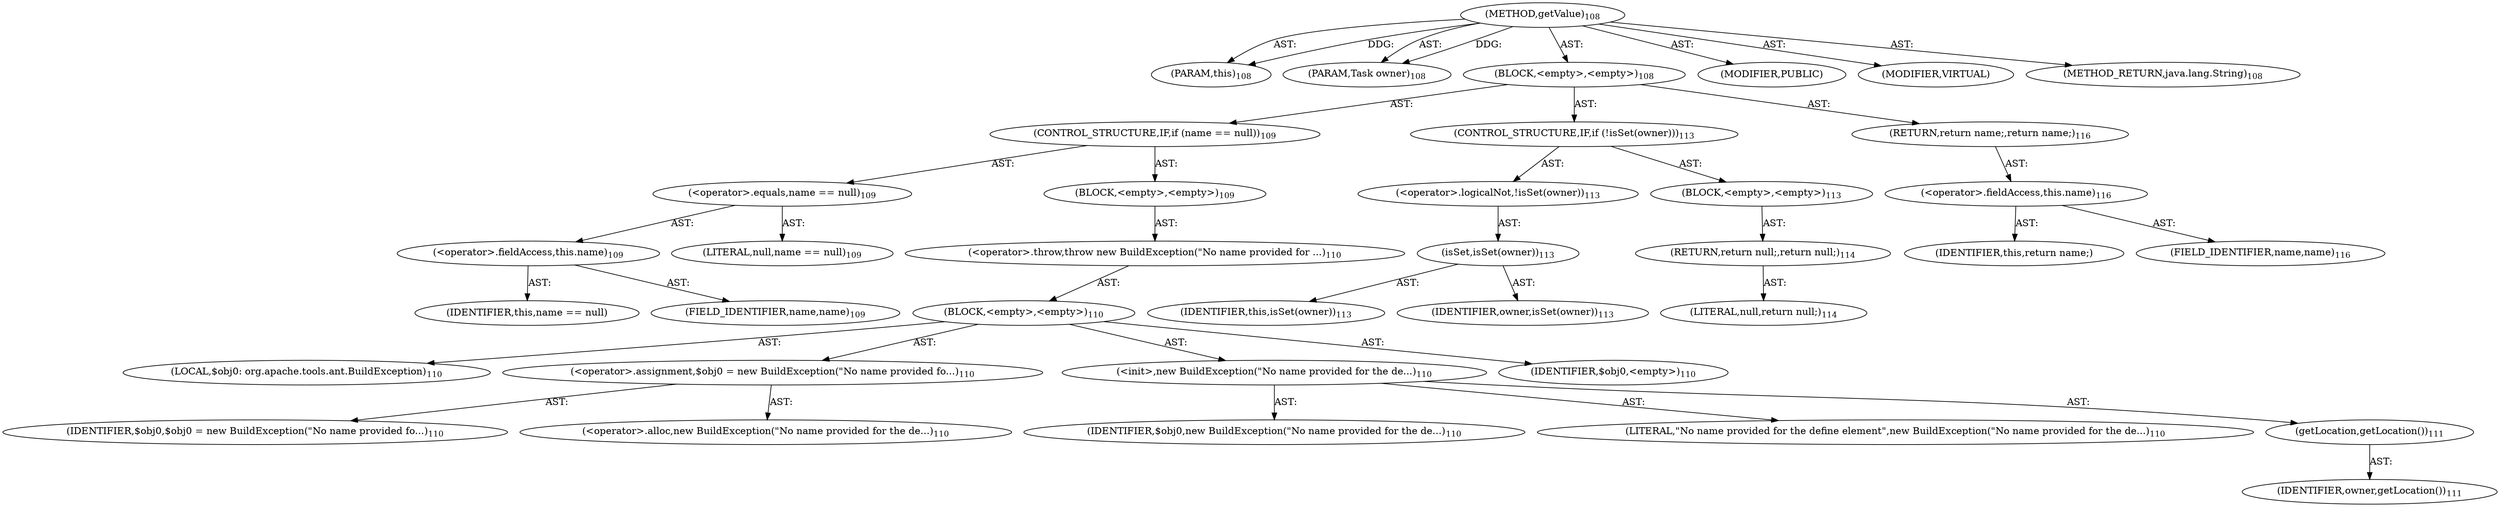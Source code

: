 digraph "getValue" {  
"111669149700" [label = <(METHOD,getValue)<SUB>108</SUB>> ]
"115964116995" [label = <(PARAM,this)<SUB>108</SUB>> ]
"115964117000" [label = <(PARAM,Task owner)<SUB>108</SUB>> ]
"25769803780" [label = <(BLOCK,&lt;empty&gt;,&lt;empty&gt;)<SUB>108</SUB>> ]
"47244640256" [label = <(CONTROL_STRUCTURE,IF,if (name == null))<SUB>109</SUB>> ]
"30064771079" [label = <(&lt;operator&gt;.equals,name == null)<SUB>109</SUB>> ]
"30064771080" [label = <(&lt;operator&gt;.fieldAccess,this.name)<SUB>109</SUB>> ]
"68719476744" [label = <(IDENTIFIER,this,name == null)> ]
"55834574852" [label = <(FIELD_IDENTIFIER,name,name)<SUB>109</SUB>> ]
"90194313216" [label = <(LITERAL,null,name == null)<SUB>109</SUB>> ]
"25769803781" [label = <(BLOCK,&lt;empty&gt;,&lt;empty&gt;)<SUB>109</SUB>> ]
"30064771081" [label = <(&lt;operator&gt;.throw,throw new BuildException(&quot;No name provided for ...)<SUB>110</SUB>> ]
"25769803782" [label = <(BLOCK,&lt;empty&gt;,&lt;empty&gt;)<SUB>110</SUB>> ]
"94489280512" [label = <(LOCAL,$obj0: org.apache.tools.ant.BuildException)<SUB>110</SUB>> ]
"30064771082" [label = <(&lt;operator&gt;.assignment,$obj0 = new BuildException(&quot;No name provided fo...)<SUB>110</SUB>> ]
"68719476745" [label = <(IDENTIFIER,$obj0,$obj0 = new BuildException(&quot;No name provided fo...)<SUB>110</SUB>> ]
"30064771083" [label = <(&lt;operator&gt;.alloc,new BuildException(&quot;No name provided for the de...)<SUB>110</SUB>> ]
"30064771084" [label = <(&lt;init&gt;,new BuildException(&quot;No name provided for the de...)<SUB>110</SUB>> ]
"68719476746" [label = <(IDENTIFIER,$obj0,new BuildException(&quot;No name provided for the de...)<SUB>110</SUB>> ]
"90194313217" [label = <(LITERAL,&quot;No name provided for the define element&quot;,new BuildException(&quot;No name provided for the de...)<SUB>110</SUB>> ]
"30064771085" [label = <(getLocation,getLocation())<SUB>111</SUB>> ]
"68719476747" [label = <(IDENTIFIER,owner,getLocation())<SUB>111</SUB>> ]
"68719476748" [label = <(IDENTIFIER,$obj0,&lt;empty&gt;)<SUB>110</SUB>> ]
"47244640257" [label = <(CONTROL_STRUCTURE,IF,if (!isSet(owner)))<SUB>113</SUB>> ]
"30064771086" [label = <(&lt;operator&gt;.logicalNot,!isSet(owner))<SUB>113</SUB>> ]
"30064771087" [label = <(isSet,isSet(owner))<SUB>113</SUB>> ]
"68719476739" [label = <(IDENTIFIER,this,isSet(owner))<SUB>113</SUB>> ]
"68719476749" [label = <(IDENTIFIER,owner,isSet(owner))<SUB>113</SUB>> ]
"25769803783" [label = <(BLOCK,&lt;empty&gt;,&lt;empty&gt;)<SUB>113</SUB>> ]
"146028888065" [label = <(RETURN,return null;,return null;)<SUB>114</SUB>> ]
"90194313218" [label = <(LITERAL,null,return null;)<SUB>114</SUB>> ]
"146028888066" [label = <(RETURN,return name;,return name;)<SUB>116</SUB>> ]
"30064771088" [label = <(&lt;operator&gt;.fieldAccess,this.name)<SUB>116</SUB>> ]
"68719476750" [label = <(IDENTIFIER,this,return name;)> ]
"55834574853" [label = <(FIELD_IDENTIFIER,name,name)<SUB>116</SUB>> ]
"133143986187" [label = <(MODIFIER,PUBLIC)> ]
"133143986188" [label = <(MODIFIER,VIRTUAL)> ]
"128849018884" [label = <(METHOD_RETURN,java.lang.String)<SUB>108</SUB>> ]
  "111669149700" -> "115964116995"  [ label = "AST: "] 
  "111669149700" -> "115964117000"  [ label = "AST: "] 
  "111669149700" -> "25769803780"  [ label = "AST: "] 
  "111669149700" -> "133143986187"  [ label = "AST: "] 
  "111669149700" -> "133143986188"  [ label = "AST: "] 
  "111669149700" -> "128849018884"  [ label = "AST: "] 
  "25769803780" -> "47244640256"  [ label = "AST: "] 
  "25769803780" -> "47244640257"  [ label = "AST: "] 
  "25769803780" -> "146028888066"  [ label = "AST: "] 
  "47244640256" -> "30064771079"  [ label = "AST: "] 
  "47244640256" -> "25769803781"  [ label = "AST: "] 
  "30064771079" -> "30064771080"  [ label = "AST: "] 
  "30064771079" -> "90194313216"  [ label = "AST: "] 
  "30064771080" -> "68719476744"  [ label = "AST: "] 
  "30064771080" -> "55834574852"  [ label = "AST: "] 
  "25769803781" -> "30064771081"  [ label = "AST: "] 
  "30064771081" -> "25769803782"  [ label = "AST: "] 
  "25769803782" -> "94489280512"  [ label = "AST: "] 
  "25769803782" -> "30064771082"  [ label = "AST: "] 
  "25769803782" -> "30064771084"  [ label = "AST: "] 
  "25769803782" -> "68719476748"  [ label = "AST: "] 
  "30064771082" -> "68719476745"  [ label = "AST: "] 
  "30064771082" -> "30064771083"  [ label = "AST: "] 
  "30064771084" -> "68719476746"  [ label = "AST: "] 
  "30064771084" -> "90194313217"  [ label = "AST: "] 
  "30064771084" -> "30064771085"  [ label = "AST: "] 
  "30064771085" -> "68719476747"  [ label = "AST: "] 
  "47244640257" -> "30064771086"  [ label = "AST: "] 
  "47244640257" -> "25769803783"  [ label = "AST: "] 
  "30064771086" -> "30064771087"  [ label = "AST: "] 
  "30064771087" -> "68719476739"  [ label = "AST: "] 
  "30064771087" -> "68719476749"  [ label = "AST: "] 
  "25769803783" -> "146028888065"  [ label = "AST: "] 
  "146028888065" -> "90194313218"  [ label = "AST: "] 
  "146028888066" -> "30064771088"  [ label = "AST: "] 
  "30064771088" -> "68719476750"  [ label = "AST: "] 
  "30064771088" -> "55834574853"  [ label = "AST: "] 
  "111669149700" -> "115964116995"  [ label = "DDG: "] 
  "111669149700" -> "115964117000"  [ label = "DDG: "] 
}
